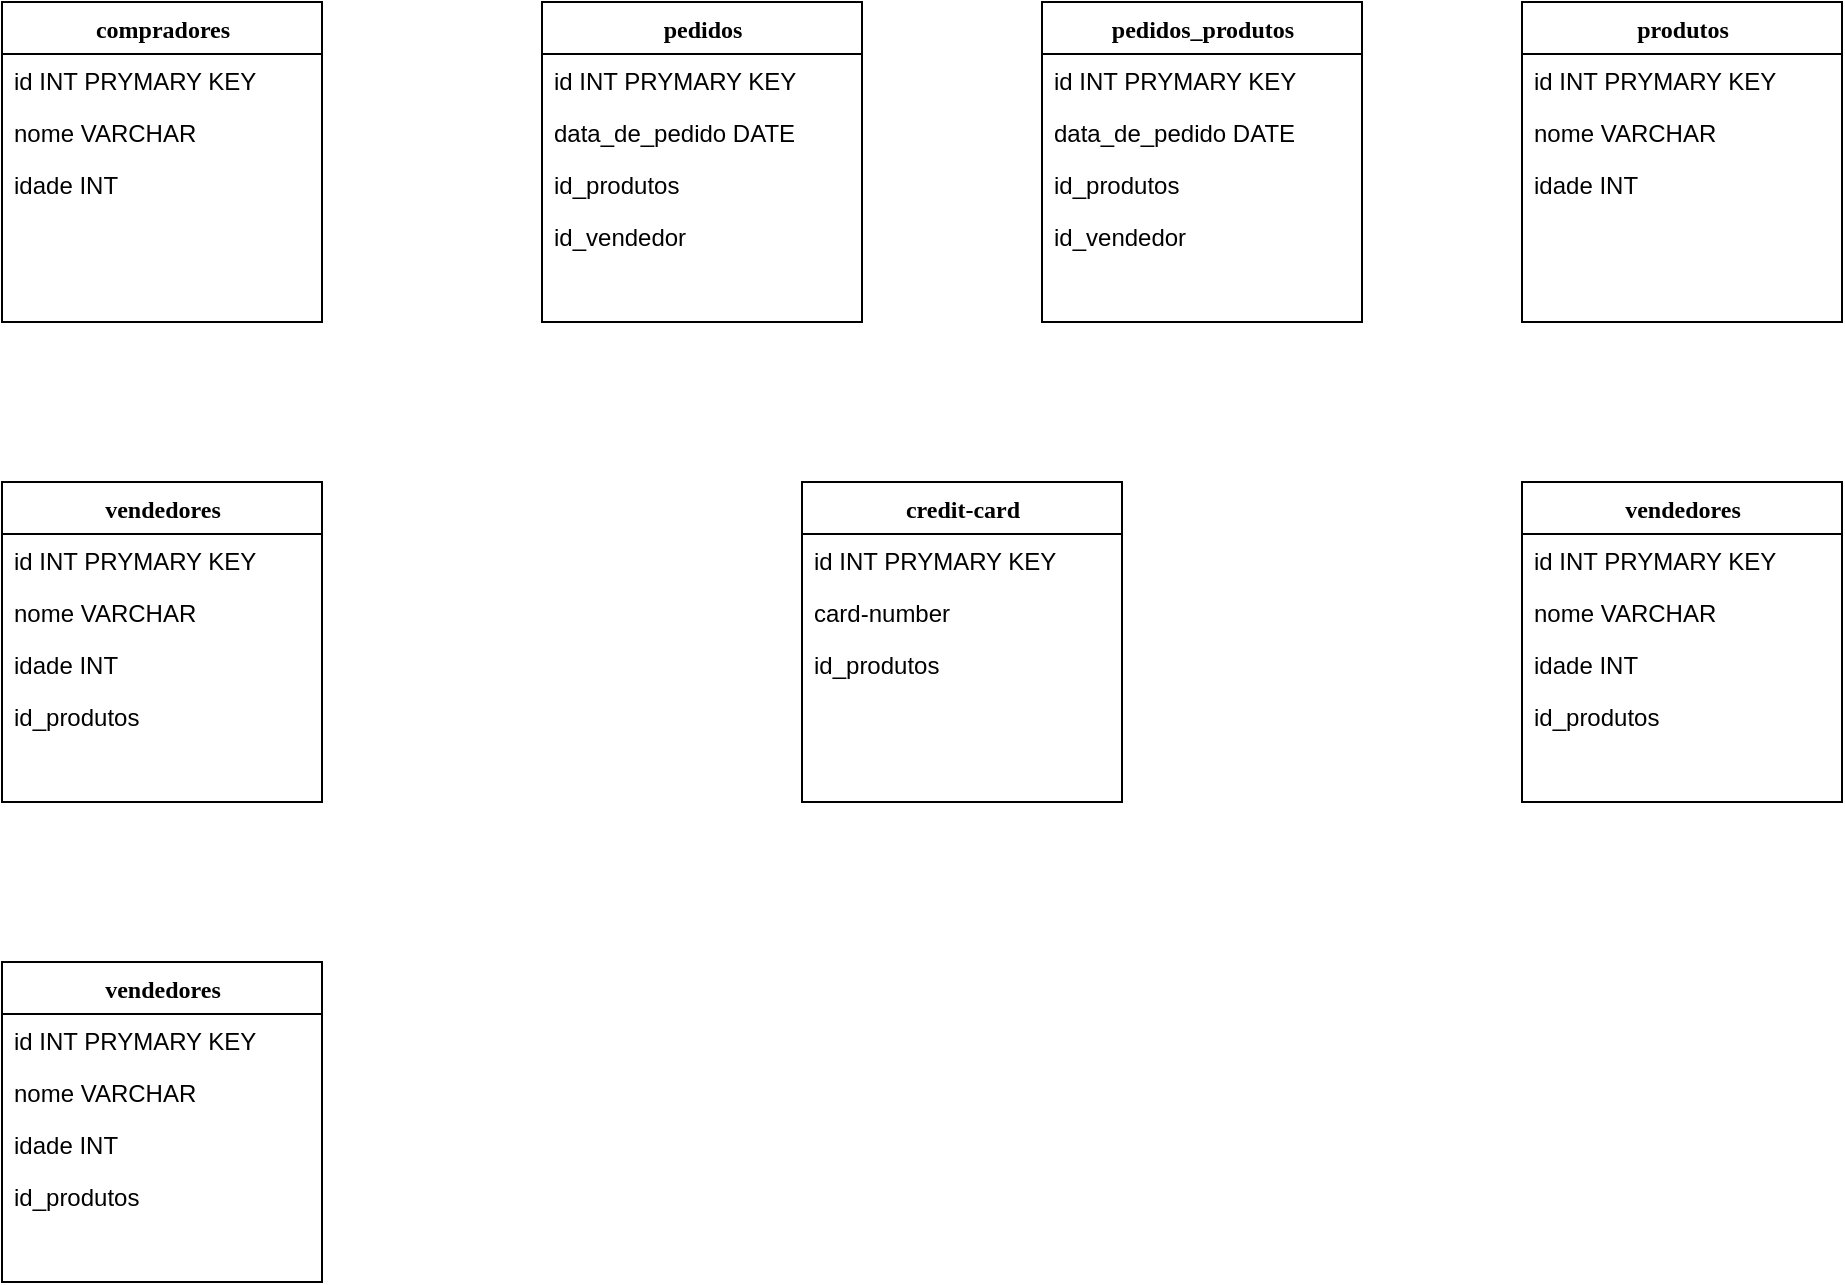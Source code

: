 <mxfile version="24.7.14">
  <diagram name="Page-1" id="9f46799a-70d6-7492-0946-bef42562c5a5">
    <mxGraphModel dx="1134" dy="830" grid="1" gridSize="10" guides="1" tooltips="1" connect="1" arrows="1" fold="1" page="1" pageScale="1" pageWidth="1100" pageHeight="850" background="none" math="0" shadow="0">
      <root>
        <mxCell id="0" />
        <mxCell id="1" parent="0" />
        <mxCell id="78961159f06e98e8-17" value="compradores" style="swimlane;html=1;fontStyle=1;align=center;verticalAlign=top;childLayout=stackLayout;horizontal=1;startSize=26;horizontalStack=0;resizeParent=1;resizeLast=0;collapsible=1;marginBottom=0;swimlaneFillColor=#ffffff;rounded=0;shadow=0;comic=0;labelBackgroundColor=none;strokeWidth=1;fillColor=none;fontFamily=Verdana;fontSize=12" parent="1" vertex="1">
          <mxGeometry x="80" y="80" width="160" height="160" as="geometry" />
        </mxCell>
        <mxCell id="78961159f06e98e8-21" value="id INT PRYMARY KEY" style="text;html=1;strokeColor=none;fillColor=none;align=left;verticalAlign=top;spacingLeft=4;spacingRight=4;whiteSpace=wrap;overflow=hidden;rotatable=0;points=[[0,0.5],[1,0.5]];portConstraint=eastwest;" parent="78961159f06e98e8-17" vertex="1">
          <mxGeometry y="26" width="160" height="26" as="geometry" />
        </mxCell>
        <mxCell id="78961159f06e98e8-23" value="nome VARCHAR" style="text;html=1;strokeColor=none;fillColor=none;align=left;verticalAlign=top;spacingLeft=4;spacingRight=4;whiteSpace=wrap;overflow=hidden;rotatable=0;points=[[0,0.5],[1,0.5]];portConstraint=eastwest;" parent="78961159f06e98e8-17" vertex="1">
          <mxGeometry y="52" width="160" height="26" as="geometry" />
        </mxCell>
        <mxCell id="78961159f06e98e8-25" value="idade INT" style="text;html=1;strokeColor=none;fillColor=none;align=left;verticalAlign=top;spacingLeft=4;spacingRight=4;whiteSpace=wrap;overflow=hidden;rotatable=0;points=[[0,0.5],[1,0.5]];portConstraint=eastwest;" parent="78961159f06e98e8-17" vertex="1">
          <mxGeometry y="78" width="160" height="26" as="geometry" />
        </mxCell>
        <mxCell id="LsuBzuyXAqffgY8rUqWc-7" value="pedidos" style="swimlane;html=1;fontStyle=1;align=center;verticalAlign=top;childLayout=stackLayout;horizontal=1;startSize=26;horizontalStack=0;resizeParent=1;resizeLast=0;collapsible=1;marginBottom=0;swimlaneFillColor=#ffffff;rounded=0;shadow=0;comic=0;labelBackgroundColor=none;strokeWidth=1;fillColor=none;fontFamily=Verdana;fontSize=12" vertex="1" parent="1">
          <mxGeometry x="350" y="80" width="160" height="160" as="geometry" />
        </mxCell>
        <mxCell id="LsuBzuyXAqffgY8rUqWc-8" value="id INT PRYMARY KEY" style="text;html=1;strokeColor=none;fillColor=none;align=left;verticalAlign=top;spacingLeft=4;spacingRight=4;whiteSpace=wrap;overflow=hidden;rotatable=0;points=[[0,0.5],[1,0.5]];portConstraint=eastwest;" vertex="1" parent="LsuBzuyXAqffgY8rUqWc-7">
          <mxGeometry y="26" width="160" height="26" as="geometry" />
        </mxCell>
        <mxCell id="LsuBzuyXAqffgY8rUqWc-19" value="data_de_pedido DATE" style="text;html=1;strokeColor=none;fillColor=none;align=left;verticalAlign=top;spacingLeft=4;spacingRight=4;whiteSpace=wrap;overflow=hidden;rotatable=0;points=[[0,0.5],[1,0.5]];portConstraint=eastwest;" vertex="1" parent="LsuBzuyXAqffgY8rUqWc-7">
          <mxGeometry y="52" width="160" height="26" as="geometry" />
        </mxCell>
        <mxCell id="LsuBzuyXAqffgY8rUqWc-12" value="id_produtos" style="text;html=1;strokeColor=none;fillColor=none;align=left;verticalAlign=top;spacingLeft=4;spacingRight=4;whiteSpace=wrap;overflow=hidden;rotatable=0;points=[[0,0.5],[1,0.5]];portConstraint=eastwest;" vertex="1" parent="LsuBzuyXAqffgY8rUqWc-7">
          <mxGeometry y="78" width="160" height="26" as="geometry" />
        </mxCell>
        <mxCell id="LsuBzuyXAqffgY8rUqWc-11" value="id_vendedor" style="text;html=1;strokeColor=none;fillColor=none;align=left;verticalAlign=top;spacingLeft=4;spacingRight=4;whiteSpace=wrap;overflow=hidden;rotatable=0;points=[[0,0.5],[1,0.5]];portConstraint=eastwest;" vertex="1" parent="LsuBzuyXAqffgY8rUqWc-7">
          <mxGeometry y="104" width="160" height="26" as="geometry" />
        </mxCell>
        <mxCell id="LsuBzuyXAqffgY8rUqWc-20" style="edgeStyle=orthogonalEdgeStyle;rounded=0;orthogonalLoop=1;jettySize=auto;html=1;exitX=0.5;exitY=1;exitDx=0;exitDy=0;" edge="1" parent="1" source="LsuBzuyXAqffgY8rUqWc-13">
          <mxGeometry relative="1" as="geometry">
            <mxPoint x="919.565" y="240" as="targetPoint" />
          </mxGeometry>
        </mxCell>
        <mxCell id="LsuBzuyXAqffgY8rUqWc-13" value="produtos" style="swimlane;html=1;fontStyle=1;align=center;verticalAlign=top;childLayout=stackLayout;horizontal=1;startSize=26;horizontalStack=0;resizeParent=1;resizeLast=0;collapsible=1;marginBottom=0;swimlaneFillColor=#ffffff;rounded=0;shadow=0;comic=0;labelBackgroundColor=none;strokeWidth=1;fillColor=none;fontFamily=Verdana;fontSize=12" vertex="1" parent="1">
          <mxGeometry x="840" y="80" width="160" height="160" as="geometry" />
        </mxCell>
        <mxCell id="LsuBzuyXAqffgY8rUqWc-14" value="id INT PRYMARY KEY" style="text;html=1;strokeColor=none;fillColor=none;align=left;verticalAlign=top;spacingLeft=4;spacingRight=4;whiteSpace=wrap;overflow=hidden;rotatable=0;points=[[0,0.5],[1,0.5]];portConstraint=eastwest;" vertex="1" parent="LsuBzuyXAqffgY8rUqWc-13">
          <mxGeometry y="26" width="160" height="26" as="geometry" />
        </mxCell>
        <mxCell id="LsuBzuyXAqffgY8rUqWc-15" value="nome VARCHAR" style="text;html=1;strokeColor=none;fillColor=none;align=left;verticalAlign=top;spacingLeft=4;spacingRight=4;whiteSpace=wrap;overflow=hidden;rotatable=0;points=[[0,0.5],[1,0.5]];portConstraint=eastwest;" vertex="1" parent="LsuBzuyXAqffgY8rUqWc-13">
          <mxGeometry y="52" width="160" height="26" as="geometry" />
        </mxCell>
        <mxCell id="LsuBzuyXAqffgY8rUqWc-16" value="idade INT" style="text;html=1;strokeColor=none;fillColor=none;align=left;verticalAlign=top;spacingLeft=4;spacingRight=4;whiteSpace=wrap;overflow=hidden;rotatable=0;points=[[0,0.5],[1,0.5]];portConstraint=eastwest;" vertex="1" parent="LsuBzuyXAqffgY8rUqWc-13">
          <mxGeometry y="78" width="160" height="26" as="geometry" />
        </mxCell>
        <mxCell id="LsuBzuyXAqffgY8rUqWc-21" value="vendedores" style="swimlane;html=1;fontStyle=1;align=center;verticalAlign=top;childLayout=stackLayout;horizontal=1;startSize=26;horizontalStack=0;resizeParent=1;resizeLast=0;collapsible=1;marginBottom=0;swimlaneFillColor=#ffffff;rounded=0;shadow=0;comic=0;labelBackgroundColor=none;strokeWidth=1;fillColor=none;fontFamily=Verdana;fontSize=12" vertex="1" parent="1">
          <mxGeometry x="80" y="320" width="160" height="160" as="geometry" />
        </mxCell>
        <mxCell id="LsuBzuyXAqffgY8rUqWc-22" value="id INT PRYMARY KEY" style="text;html=1;strokeColor=none;fillColor=none;align=left;verticalAlign=top;spacingLeft=4;spacingRight=4;whiteSpace=wrap;overflow=hidden;rotatable=0;points=[[0,0.5],[1,0.5]];portConstraint=eastwest;" vertex="1" parent="LsuBzuyXAqffgY8rUqWc-21">
          <mxGeometry y="26" width="160" height="26" as="geometry" />
        </mxCell>
        <mxCell id="LsuBzuyXAqffgY8rUqWc-23" value="nome VARCHAR" style="text;html=1;strokeColor=none;fillColor=none;align=left;verticalAlign=top;spacingLeft=4;spacingRight=4;whiteSpace=wrap;overflow=hidden;rotatable=0;points=[[0,0.5],[1,0.5]];portConstraint=eastwest;" vertex="1" parent="LsuBzuyXAqffgY8rUqWc-21">
          <mxGeometry y="52" width="160" height="26" as="geometry" />
        </mxCell>
        <mxCell id="LsuBzuyXAqffgY8rUqWc-24" value="idade INT" style="text;html=1;strokeColor=none;fillColor=none;align=left;verticalAlign=top;spacingLeft=4;spacingRight=4;whiteSpace=wrap;overflow=hidden;rotatable=0;points=[[0,0.5],[1,0.5]];portConstraint=eastwest;" vertex="1" parent="LsuBzuyXAqffgY8rUqWc-21">
          <mxGeometry y="78" width="160" height="26" as="geometry" />
        </mxCell>
        <mxCell id="LsuBzuyXAqffgY8rUqWc-25" value="id_produtos&amp;nbsp;" style="text;html=1;strokeColor=none;fillColor=none;align=left;verticalAlign=top;spacingLeft=4;spacingRight=4;whiteSpace=wrap;overflow=hidden;rotatable=0;points=[[0,0.5],[1,0.5]];portConstraint=eastwest;" vertex="1" parent="LsuBzuyXAqffgY8rUqWc-21">
          <mxGeometry y="104" width="160" height="26" as="geometry" />
        </mxCell>
        <mxCell id="LsuBzuyXAqffgY8rUqWc-26" value="credit-card" style="swimlane;html=1;fontStyle=1;align=center;verticalAlign=top;childLayout=stackLayout;horizontal=1;startSize=26;horizontalStack=0;resizeParent=1;resizeLast=0;collapsible=1;marginBottom=0;swimlaneFillColor=#ffffff;rounded=0;shadow=0;comic=0;labelBackgroundColor=none;strokeWidth=1;fillColor=none;fontFamily=Verdana;fontSize=12" vertex="1" parent="1">
          <mxGeometry x="480" y="320" width="160" height="160" as="geometry" />
        </mxCell>
        <mxCell id="LsuBzuyXAqffgY8rUqWc-27" value="id INT PRYMARY KEY" style="text;html=1;strokeColor=none;fillColor=none;align=left;verticalAlign=top;spacingLeft=4;spacingRight=4;whiteSpace=wrap;overflow=hidden;rotatable=0;points=[[0,0.5],[1,0.5]];portConstraint=eastwest;" vertex="1" parent="LsuBzuyXAqffgY8rUqWc-26">
          <mxGeometry y="26" width="160" height="26" as="geometry" />
        </mxCell>
        <mxCell id="LsuBzuyXAqffgY8rUqWc-28" value="card-number" style="text;html=1;strokeColor=none;fillColor=none;align=left;verticalAlign=top;spacingLeft=4;spacingRight=4;whiteSpace=wrap;overflow=hidden;rotatable=0;points=[[0,0.5],[1,0.5]];portConstraint=eastwest;" vertex="1" parent="LsuBzuyXAqffgY8rUqWc-26">
          <mxGeometry y="52" width="160" height="26" as="geometry" />
        </mxCell>
        <mxCell id="LsuBzuyXAqffgY8rUqWc-30" value="id_produtos&amp;nbsp;" style="text;html=1;strokeColor=none;fillColor=none;align=left;verticalAlign=top;spacingLeft=4;spacingRight=4;whiteSpace=wrap;overflow=hidden;rotatable=0;points=[[0,0.5],[1,0.5]];portConstraint=eastwest;" vertex="1" parent="LsuBzuyXAqffgY8rUqWc-26">
          <mxGeometry y="78" width="160" height="26" as="geometry" />
        </mxCell>
        <mxCell id="LsuBzuyXAqffgY8rUqWc-31" value="vendedores" style="swimlane;html=1;fontStyle=1;align=center;verticalAlign=top;childLayout=stackLayout;horizontal=1;startSize=26;horizontalStack=0;resizeParent=1;resizeLast=0;collapsible=1;marginBottom=0;swimlaneFillColor=#ffffff;rounded=0;shadow=0;comic=0;labelBackgroundColor=none;strokeWidth=1;fillColor=none;fontFamily=Verdana;fontSize=12" vertex="1" parent="1">
          <mxGeometry x="840" y="320" width="160" height="160" as="geometry" />
        </mxCell>
        <mxCell id="LsuBzuyXAqffgY8rUqWc-32" value="id INT PRYMARY KEY" style="text;html=1;strokeColor=none;fillColor=none;align=left;verticalAlign=top;spacingLeft=4;spacingRight=4;whiteSpace=wrap;overflow=hidden;rotatable=0;points=[[0,0.5],[1,0.5]];portConstraint=eastwest;" vertex="1" parent="LsuBzuyXAqffgY8rUqWc-31">
          <mxGeometry y="26" width="160" height="26" as="geometry" />
        </mxCell>
        <mxCell id="LsuBzuyXAqffgY8rUqWc-33" value="nome VARCHAR" style="text;html=1;strokeColor=none;fillColor=none;align=left;verticalAlign=top;spacingLeft=4;spacingRight=4;whiteSpace=wrap;overflow=hidden;rotatable=0;points=[[0,0.5],[1,0.5]];portConstraint=eastwest;" vertex="1" parent="LsuBzuyXAqffgY8rUqWc-31">
          <mxGeometry y="52" width="160" height="26" as="geometry" />
        </mxCell>
        <mxCell id="LsuBzuyXAqffgY8rUqWc-34" value="idade INT" style="text;html=1;strokeColor=none;fillColor=none;align=left;verticalAlign=top;spacingLeft=4;spacingRight=4;whiteSpace=wrap;overflow=hidden;rotatable=0;points=[[0,0.5],[1,0.5]];portConstraint=eastwest;" vertex="1" parent="LsuBzuyXAqffgY8rUqWc-31">
          <mxGeometry y="78" width="160" height="26" as="geometry" />
        </mxCell>
        <mxCell id="LsuBzuyXAqffgY8rUqWc-35" value="id_produtos&amp;nbsp;" style="text;html=1;strokeColor=none;fillColor=none;align=left;verticalAlign=top;spacingLeft=4;spacingRight=4;whiteSpace=wrap;overflow=hidden;rotatable=0;points=[[0,0.5],[1,0.5]];portConstraint=eastwest;" vertex="1" parent="LsuBzuyXAqffgY8rUqWc-31">
          <mxGeometry y="104" width="160" height="26" as="geometry" />
        </mxCell>
        <mxCell id="LsuBzuyXAqffgY8rUqWc-36" value="vendedores" style="swimlane;html=1;fontStyle=1;align=center;verticalAlign=top;childLayout=stackLayout;horizontal=1;startSize=26;horizontalStack=0;resizeParent=1;resizeLast=0;collapsible=1;marginBottom=0;swimlaneFillColor=#ffffff;rounded=0;shadow=0;comic=0;labelBackgroundColor=none;strokeWidth=1;fillColor=none;fontFamily=Verdana;fontSize=12" vertex="1" parent="1">
          <mxGeometry x="80" y="560" width="160" height="160" as="geometry" />
        </mxCell>
        <mxCell id="LsuBzuyXAqffgY8rUqWc-37" value="id INT PRYMARY KEY" style="text;html=1;strokeColor=none;fillColor=none;align=left;verticalAlign=top;spacingLeft=4;spacingRight=4;whiteSpace=wrap;overflow=hidden;rotatable=0;points=[[0,0.5],[1,0.5]];portConstraint=eastwest;" vertex="1" parent="LsuBzuyXAqffgY8rUqWc-36">
          <mxGeometry y="26" width="160" height="26" as="geometry" />
        </mxCell>
        <mxCell id="LsuBzuyXAqffgY8rUqWc-38" value="nome VARCHAR" style="text;html=1;strokeColor=none;fillColor=none;align=left;verticalAlign=top;spacingLeft=4;spacingRight=4;whiteSpace=wrap;overflow=hidden;rotatable=0;points=[[0,0.5],[1,0.5]];portConstraint=eastwest;" vertex="1" parent="LsuBzuyXAqffgY8rUqWc-36">
          <mxGeometry y="52" width="160" height="26" as="geometry" />
        </mxCell>
        <mxCell id="LsuBzuyXAqffgY8rUqWc-39" value="idade INT" style="text;html=1;strokeColor=none;fillColor=none;align=left;verticalAlign=top;spacingLeft=4;spacingRight=4;whiteSpace=wrap;overflow=hidden;rotatable=0;points=[[0,0.5],[1,0.5]];portConstraint=eastwest;" vertex="1" parent="LsuBzuyXAqffgY8rUqWc-36">
          <mxGeometry y="78" width="160" height="26" as="geometry" />
        </mxCell>
        <mxCell id="LsuBzuyXAqffgY8rUqWc-40" value="id_produtos&amp;nbsp;" style="text;html=1;strokeColor=none;fillColor=none;align=left;verticalAlign=top;spacingLeft=4;spacingRight=4;whiteSpace=wrap;overflow=hidden;rotatable=0;points=[[0,0.5],[1,0.5]];portConstraint=eastwest;" vertex="1" parent="LsuBzuyXAqffgY8rUqWc-36">
          <mxGeometry y="104" width="160" height="26" as="geometry" />
        </mxCell>
        <mxCell id="LsuBzuyXAqffgY8rUqWc-46" value="pedidos_produtos" style="swimlane;html=1;fontStyle=1;align=center;verticalAlign=top;childLayout=stackLayout;horizontal=1;startSize=26;horizontalStack=0;resizeParent=1;resizeLast=0;collapsible=1;marginBottom=0;swimlaneFillColor=#ffffff;rounded=0;shadow=0;comic=0;labelBackgroundColor=none;strokeWidth=1;fillColor=none;fontFamily=Verdana;fontSize=12" vertex="1" parent="1">
          <mxGeometry x="600" y="80" width="160" height="160" as="geometry" />
        </mxCell>
        <mxCell id="LsuBzuyXAqffgY8rUqWc-47" value="id INT PRYMARY KEY" style="text;html=1;strokeColor=none;fillColor=none;align=left;verticalAlign=top;spacingLeft=4;spacingRight=4;whiteSpace=wrap;overflow=hidden;rotatable=0;points=[[0,0.5],[1,0.5]];portConstraint=eastwest;" vertex="1" parent="LsuBzuyXAqffgY8rUqWc-46">
          <mxGeometry y="26" width="160" height="26" as="geometry" />
        </mxCell>
        <mxCell id="LsuBzuyXAqffgY8rUqWc-48" value="data_de_pedido DATE" style="text;html=1;strokeColor=none;fillColor=none;align=left;verticalAlign=top;spacingLeft=4;spacingRight=4;whiteSpace=wrap;overflow=hidden;rotatable=0;points=[[0,0.5],[1,0.5]];portConstraint=eastwest;" vertex="1" parent="LsuBzuyXAqffgY8rUqWc-46">
          <mxGeometry y="52" width="160" height="26" as="geometry" />
        </mxCell>
        <mxCell id="LsuBzuyXAqffgY8rUqWc-49" value="id_produtos" style="text;html=1;strokeColor=none;fillColor=none;align=left;verticalAlign=top;spacingLeft=4;spacingRight=4;whiteSpace=wrap;overflow=hidden;rotatable=0;points=[[0,0.5],[1,0.5]];portConstraint=eastwest;" vertex="1" parent="LsuBzuyXAqffgY8rUqWc-46">
          <mxGeometry y="78" width="160" height="26" as="geometry" />
        </mxCell>
        <mxCell id="LsuBzuyXAqffgY8rUqWc-50" value="id_vendedor" style="text;html=1;strokeColor=none;fillColor=none;align=left;verticalAlign=top;spacingLeft=4;spacingRight=4;whiteSpace=wrap;overflow=hidden;rotatable=0;points=[[0,0.5],[1,0.5]];portConstraint=eastwest;" vertex="1" parent="LsuBzuyXAqffgY8rUqWc-46">
          <mxGeometry y="104" width="160" height="26" as="geometry" />
        </mxCell>
      </root>
    </mxGraphModel>
  </diagram>
</mxfile>
